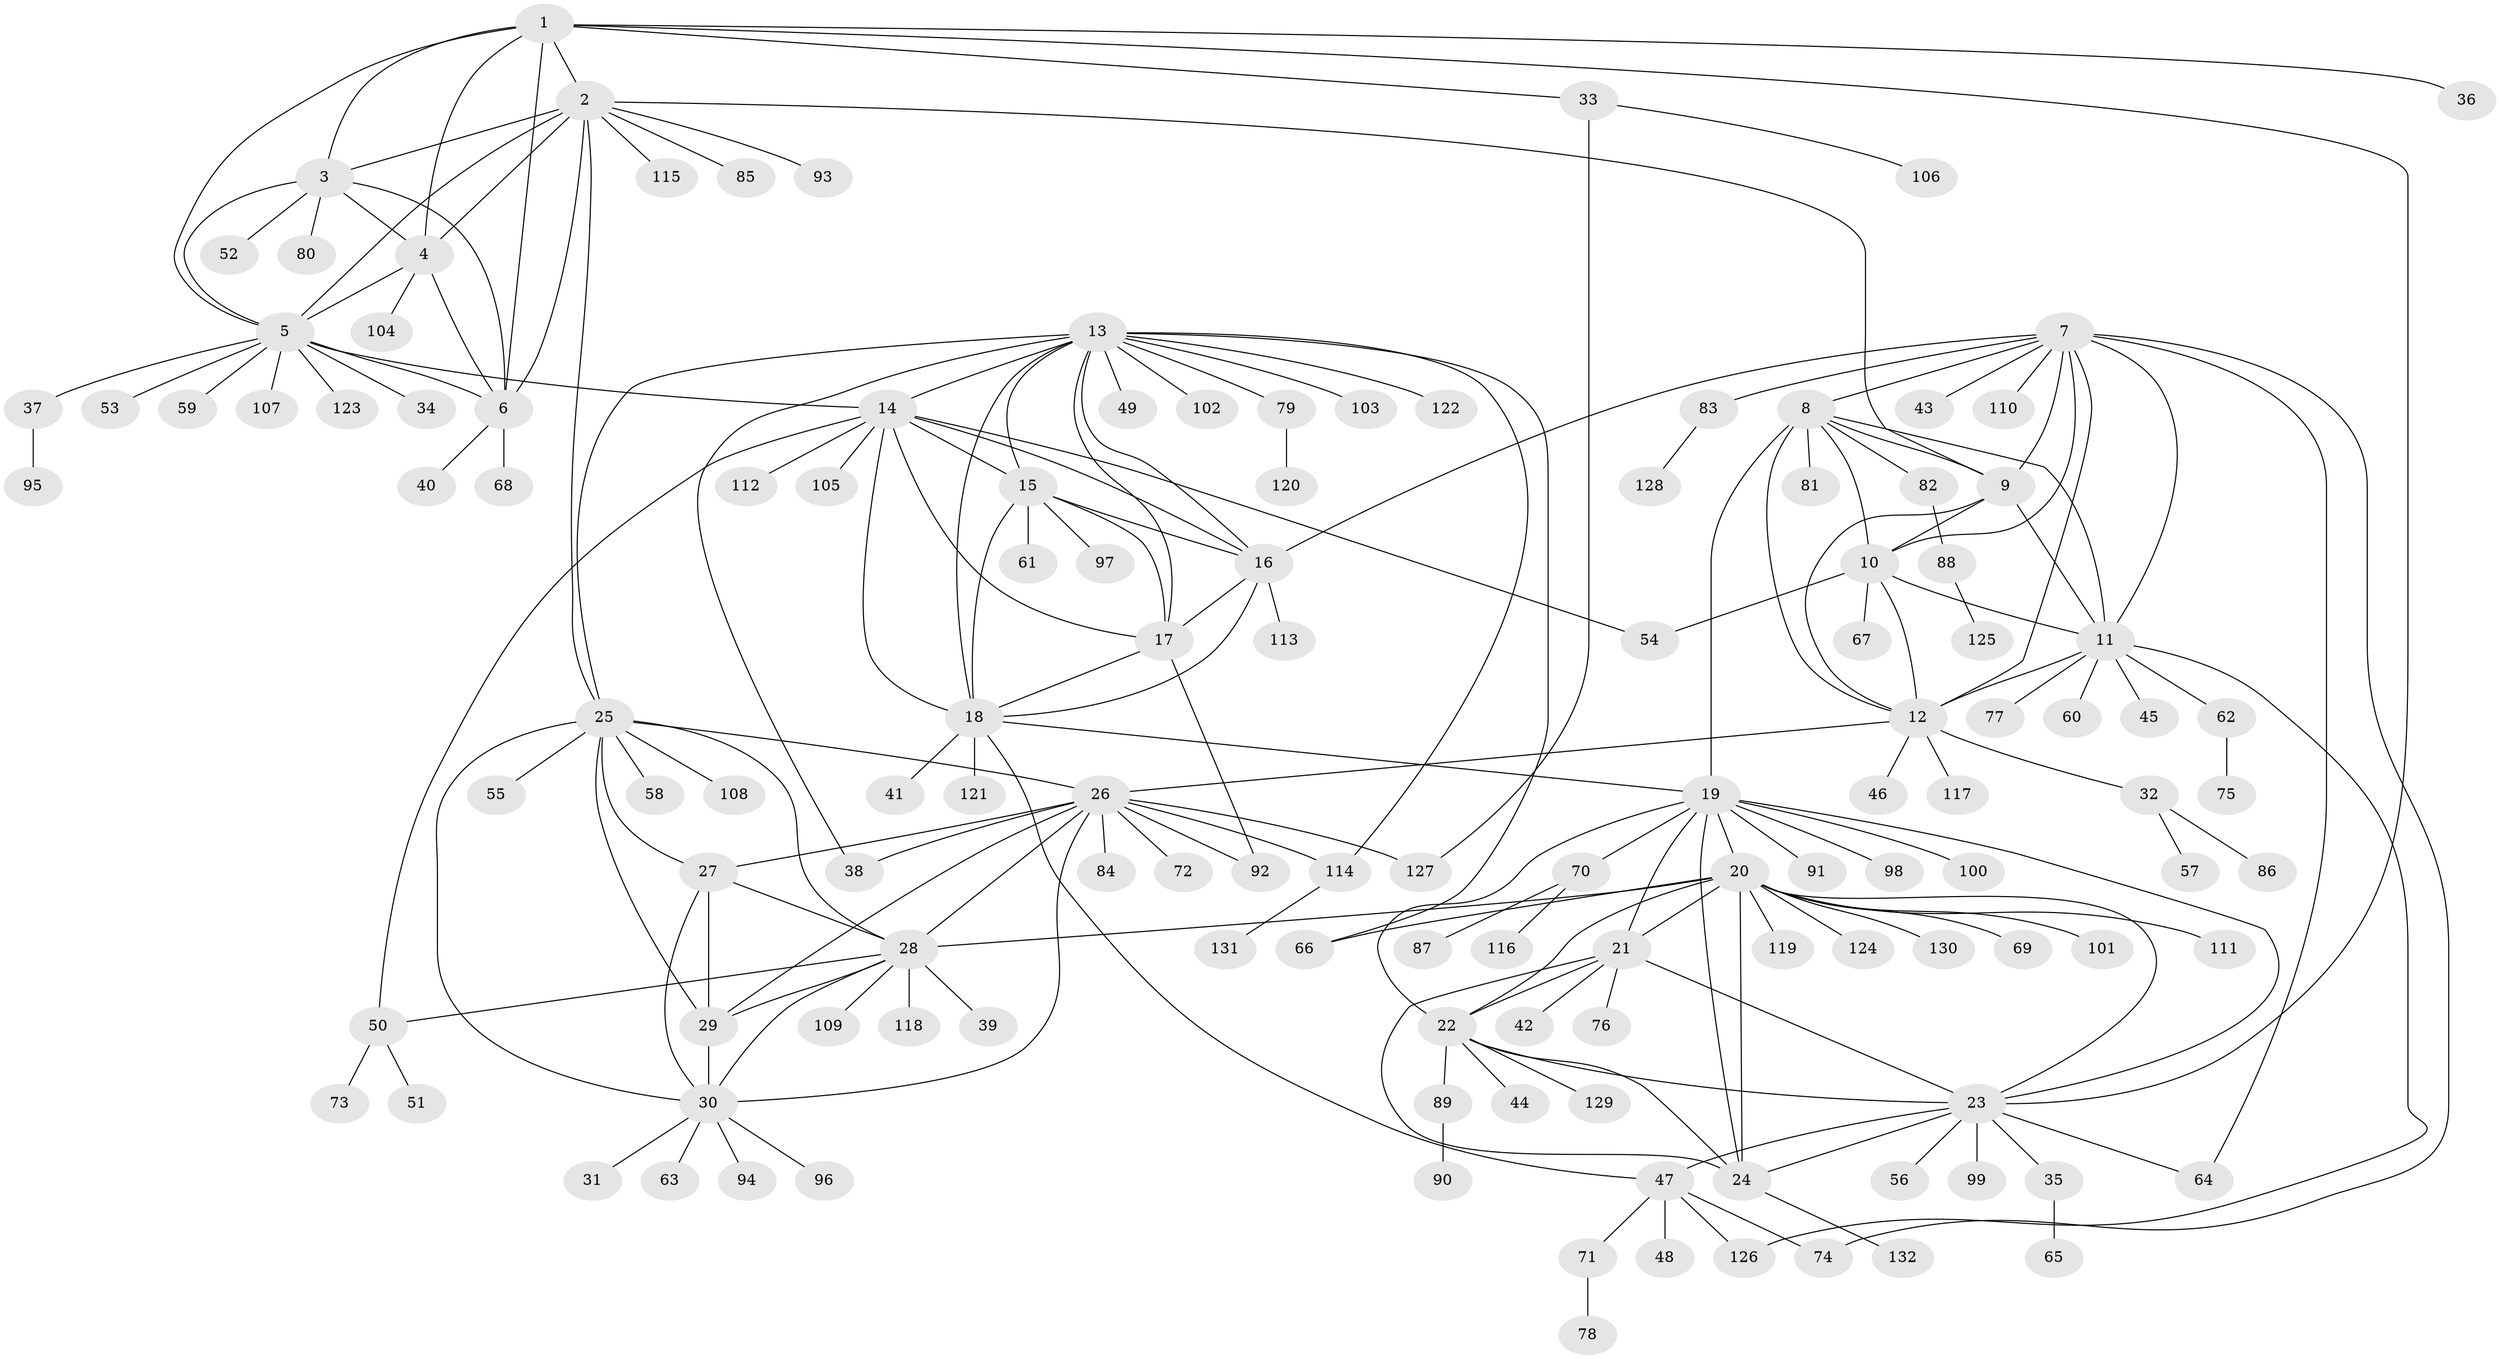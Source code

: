 // Generated by graph-tools (version 1.1) at 2025/11/02/27/25 16:11:32]
// undirected, 132 vertices, 198 edges
graph export_dot {
graph [start="1"]
  node [color=gray90,style=filled];
  1;
  2;
  3;
  4;
  5;
  6;
  7;
  8;
  9;
  10;
  11;
  12;
  13;
  14;
  15;
  16;
  17;
  18;
  19;
  20;
  21;
  22;
  23;
  24;
  25;
  26;
  27;
  28;
  29;
  30;
  31;
  32;
  33;
  34;
  35;
  36;
  37;
  38;
  39;
  40;
  41;
  42;
  43;
  44;
  45;
  46;
  47;
  48;
  49;
  50;
  51;
  52;
  53;
  54;
  55;
  56;
  57;
  58;
  59;
  60;
  61;
  62;
  63;
  64;
  65;
  66;
  67;
  68;
  69;
  70;
  71;
  72;
  73;
  74;
  75;
  76;
  77;
  78;
  79;
  80;
  81;
  82;
  83;
  84;
  85;
  86;
  87;
  88;
  89;
  90;
  91;
  92;
  93;
  94;
  95;
  96;
  97;
  98;
  99;
  100;
  101;
  102;
  103;
  104;
  105;
  106;
  107;
  108;
  109;
  110;
  111;
  112;
  113;
  114;
  115;
  116;
  117;
  118;
  119;
  120;
  121;
  122;
  123;
  124;
  125;
  126;
  127;
  128;
  129;
  130;
  131;
  132;
  1 -- 2;
  1 -- 3;
  1 -- 4;
  1 -- 5;
  1 -- 6;
  1 -- 23;
  1 -- 33;
  1 -- 36;
  2 -- 3;
  2 -- 4;
  2 -- 5;
  2 -- 6;
  2 -- 9;
  2 -- 25;
  2 -- 85;
  2 -- 93;
  2 -- 115;
  3 -- 4;
  3 -- 5;
  3 -- 6;
  3 -- 52;
  3 -- 80;
  4 -- 5;
  4 -- 6;
  4 -- 104;
  5 -- 6;
  5 -- 14;
  5 -- 34;
  5 -- 37;
  5 -- 53;
  5 -- 59;
  5 -- 107;
  5 -- 123;
  6 -- 40;
  6 -- 68;
  7 -- 8;
  7 -- 9;
  7 -- 10;
  7 -- 11;
  7 -- 12;
  7 -- 16;
  7 -- 43;
  7 -- 64;
  7 -- 74;
  7 -- 83;
  7 -- 110;
  8 -- 9;
  8 -- 10;
  8 -- 11;
  8 -- 12;
  8 -- 19;
  8 -- 81;
  8 -- 82;
  9 -- 10;
  9 -- 11;
  9 -- 12;
  10 -- 11;
  10 -- 12;
  10 -- 54;
  10 -- 67;
  11 -- 12;
  11 -- 45;
  11 -- 60;
  11 -- 62;
  11 -- 77;
  11 -- 126;
  12 -- 26;
  12 -- 32;
  12 -- 46;
  12 -- 117;
  13 -- 14;
  13 -- 15;
  13 -- 16;
  13 -- 17;
  13 -- 18;
  13 -- 25;
  13 -- 38;
  13 -- 49;
  13 -- 66;
  13 -- 79;
  13 -- 102;
  13 -- 103;
  13 -- 114;
  13 -- 122;
  14 -- 15;
  14 -- 16;
  14 -- 17;
  14 -- 18;
  14 -- 50;
  14 -- 54;
  14 -- 105;
  14 -- 112;
  15 -- 16;
  15 -- 17;
  15 -- 18;
  15 -- 61;
  15 -- 97;
  16 -- 17;
  16 -- 18;
  16 -- 113;
  17 -- 18;
  17 -- 92;
  18 -- 19;
  18 -- 41;
  18 -- 47;
  18 -- 121;
  19 -- 20;
  19 -- 21;
  19 -- 22;
  19 -- 23;
  19 -- 24;
  19 -- 70;
  19 -- 91;
  19 -- 98;
  19 -- 100;
  20 -- 21;
  20 -- 22;
  20 -- 23;
  20 -- 24;
  20 -- 28;
  20 -- 66;
  20 -- 69;
  20 -- 101;
  20 -- 111;
  20 -- 119;
  20 -- 124;
  20 -- 130;
  21 -- 22;
  21 -- 23;
  21 -- 24;
  21 -- 42;
  21 -- 76;
  22 -- 23;
  22 -- 24;
  22 -- 44;
  22 -- 89;
  22 -- 129;
  23 -- 24;
  23 -- 35;
  23 -- 47;
  23 -- 56;
  23 -- 64;
  23 -- 99;
  24 -- 132;
  25 -- 26;
  25 -- 27;
  25 -- 28;
  25 -- 29;
  25 -- 30;
  25 -- 55;
  25 -- 58;
  25 -- 108;
  26 -- 27;
  26 -- 28;
  26 -- 29;
  26 -- 30;
  26 -- 38;
  26 -- 72;
  26 -- 84;
  26 -- 92;
  26 -- 114;
  26 -- 127;
  27 -- 28;
  27 -- 29;
  27 -- 30;
  28 -- 29;
  28 -- 30;
  28 -- 39;
  28 -- 50;
  28 -- 109;
  28 -- 118;
  29 -- 30;
  30 -- 31;
  30 -- 63;
  30 -- 94;
  30 -- 96;
  32 -- 57;
  32 -- 86;
  33 -- 106;
  33 -- 127;
  35 -- 65;
  37 -- 95;
  47 -- 48;
  47 -- 71;
  47 -- 74;
  47 -- 126;
  50 -- 51;
  50 -- 73;
  62 -- 75;
  70 -- 87;
  70 -- 116;
  71 -- 78;
  79 -- 120;
  82 -- 88;
  83 -- 128;
  88 -- 125;
  89 -- 90;
  114 -- 131;
}
